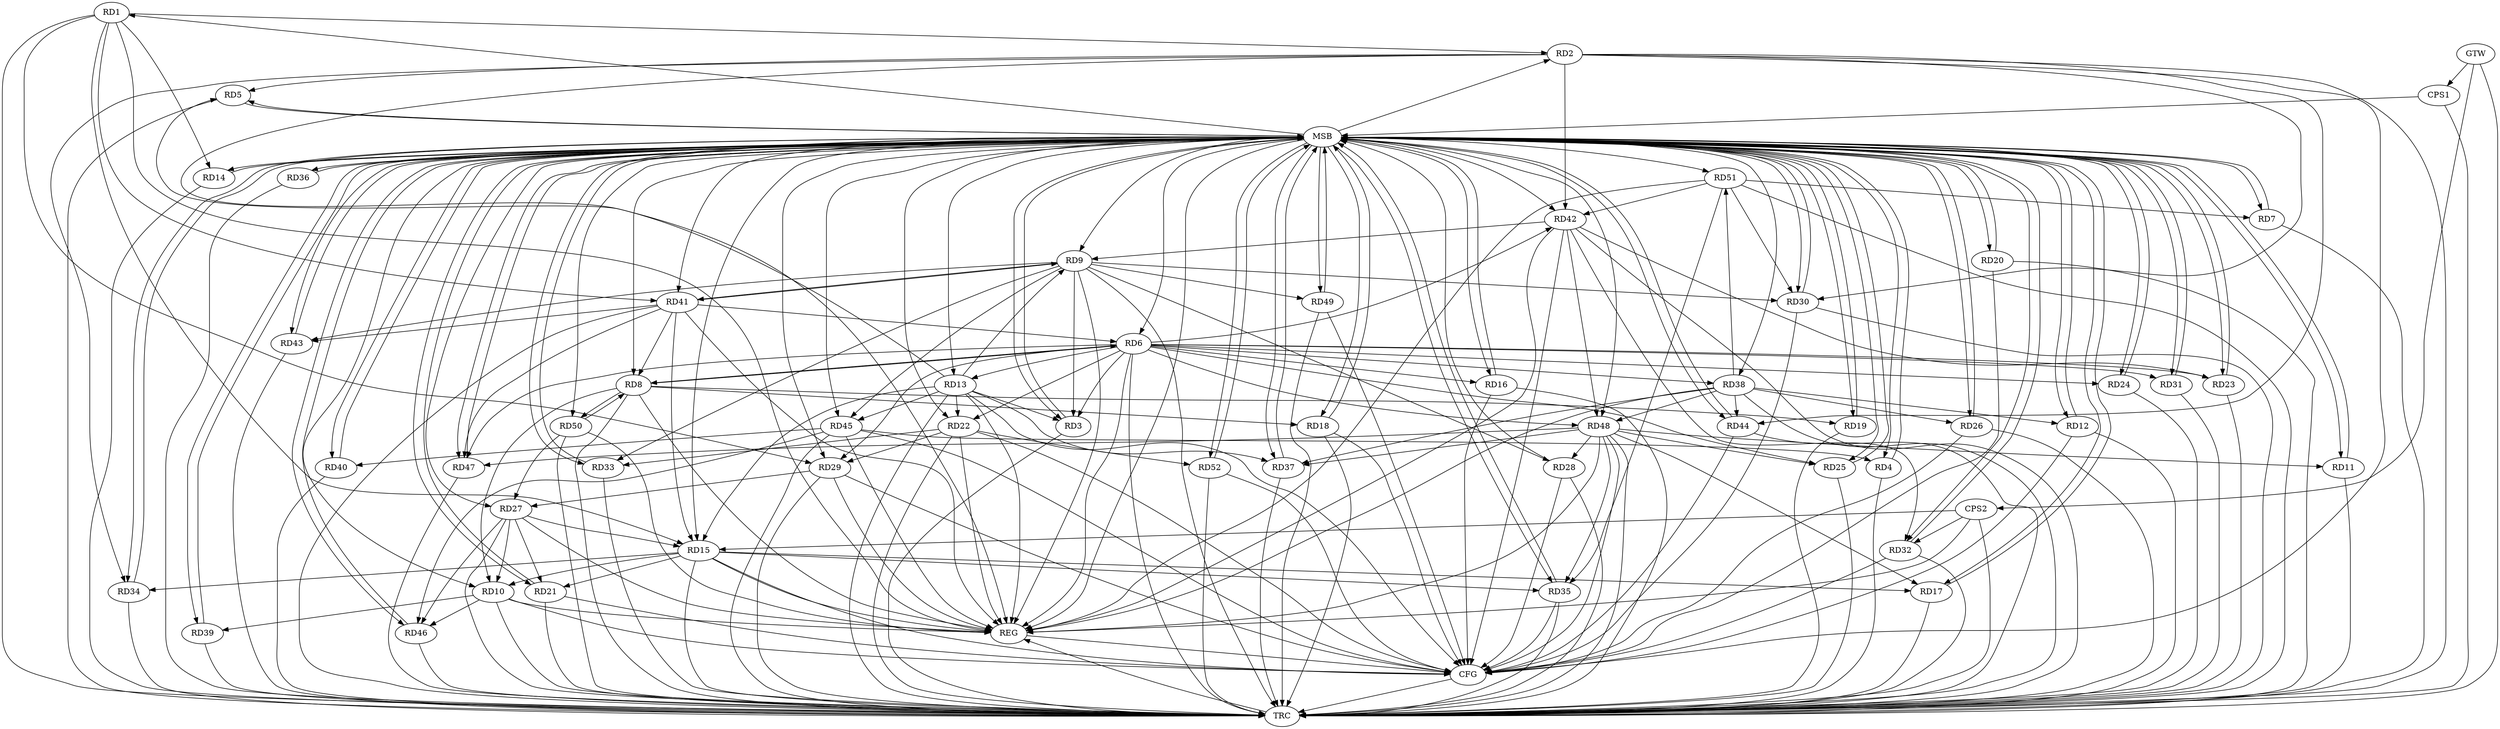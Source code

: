 strict digraph G {
  RD1 [ label="RD1" ];
  RD2 [ label="RD2" ];
  RD3 [ label="RD3" ];
  RD4 [ label="RD4" ];
  RD5 [ label="RD5" ];
  RD6 [ label="RD6" ];
  RD7 [ label="RD7" ];
  RD8 [ label="RD8" ];
  RD9 [ label="RD9" ];
  RD10 [ label="RD10" ];
  RD11 [ label="RD11" ];
  RD12 [ label="RD12" ];
  RD13 [ label="RD13" ];
  RD14 [ label="RD14" ];
  RD15 [ label="RD15" ];
  RD16 [ label="RD16" ];
  RD17 [ label="RD17" ];
  RD18 [ label="RD18" ];
  RD19 [ label="RD19" ];
  RD20 [ label="RD20" ];
  RD21 [ label="RD21" ];
  RD22 [ label="RD22" ];
  RD23 [ label="RD23" ];
  RD24 [ label="RD24" ];
  RD25 [ label="RD25" ];
  RD26 [ label="RD26" ];
  RD27 [ label="RD27" ];
  RD28 [ label="RD28" ];
  RD29 [ label="RD29" ];
  RD30 [ label="RD30" ];
  RD31 [ label="RD31" ];
  RD32 [ label="RD32" ];
  RD33 [ label="RD33" ];
  RD34 [ label="RD34" ];
  RD35 [ label="RD35" ];
  RD36 [ label="RD36" ];
  RD37 [ label="RD37" ];
  RD38 [ label="RD38" ];
  RD39 [ label="RD39" ];
  RD40 [ label="RD40" ];
  RD41 [ label="RD41" ];
  RD42 [ label="RD42" ];
  RD43 [ label="RD43" ];
  RD44 [ label="RD44" ];
  RD45 [ label="RD45" ];
  RD46 [ label="RD46" ];
  RD47 [ label="RD47" ];
  RD48 [ label="RD48" ];
  RD49 [ label="RD49" ];
  RD50 [ label="RD50" ];
  RD51 [ label="RD51" ];
  RD52 [ label="RD52" ];
  CPS1 [ label="CPS1" ];
  CPS2 [ label="CPS2" ];
  GTW [ label="GTW" ];
  REG [ label="REG" ];
  MSB [ label="MSB" ];
  CFG [ label="CFG" ];
  TRC [ label="TRC" ];
  RD1 -> RD2;
  RD1 -> RD14;
  RD1 -> RD15;
  RD1 -> RD29;
  RD1 -> RD41;
  RD2 -> RD5;
  RD2 -> RD30;
  RD2 -> RD34;
  RD2 -> RD42;
  RD2 -> RD44;
  RD6 -> RD3;
  RD9 -> RD3;
  RD13 -> RD3;
  RD45 -> RD4;
  RD13 -> RD5;
  RD6 -> RD8;
  RD8 -> RD6;
  RD6 -> RD23;
  RD6 -> RD24;
  RD6 -> RD25;
  RD6 -> RD29;
  RD41 -> RD6;
  RD6 -> RD42;
  RD6 -> RD47;
  RD6 -> RD48;
  RD51 -> RD7;
  RD8 -> RD10;
  RD8 -> RD18;
  RD8 -> RD19;
  RD41 -> RD8;
  RD8 -> RD50;
  RD50 -> RD8;
  RD13 -> RD9;
  RD9 -> RD28;
  RD9 -> RD30;
  RD9 -> RD33;
  RD9 -> RD41;
  RD41 -> RD9;
  RD42 -> RD9;
  RD9 -> RD43;
  RD9 -> RD45;
  RD9 -> RD49;
  RD15 -> RD10;
  RD27 -> RD10;
  RD10 -> RD39;
  RD10 -> RD46;
  RD48 -> RD11;
  RD38 -> RD12;
  RD13 -> RD15;
  RD13 -> RD22;
  RD13 -> RD37;
  RD13 -> RD45;
  RD15 -> RD17;
  RD15 -> RD21;
  RD27 -> RD15;
  RD15 -> RD34;
  RD15 -> RD35;
  RD41 -> RD15;
  RD48 -> RD17;
  RD27 -> RD21;
  RD22 -> RD29;
  RD22 -> RD33;
  RD22 -> RD52;
  RD42 -> RD23;
  RD48 -> RD25;
  RD38 -> RD26;
  RD29 -> RD27;
  RD27 -> RD46;
  RD50 -> RD27;
  RD48 -> RD28;
  RD51 -> RD30;
  RD42 -> RD32;
  RD48 -> RD35;
  RD51 -> RD35;
  RD38 -> RD37;
  RD48 -> RD37;
  RD38 -> RD44;
  RD38 -> RD48;
  RD38 -> RD51;
  RD45 -> RD40;
  RD41 -> RD43;
  RD41 -> RD47;
  RD42 -> RD48;
  RD51 -> RD42;
  RD45 -> RD46;
  RD48 -> RD47;
  CPS2 -> RD15;
  CPS2 -> RD32;
  GTW -> CPS1;
  GTW -> CPS2;
  RD1 -> REG;
  RD2 -> REG;
  RD6 -> REG;
  RD8 -> REG;
  RD9 -> REG;
  RD10 -> REG;
  RD13 -> REG;
  RD15 -> REG;
  RD22 -> REG;
  RD27 -> REG;
  RD29 -> REG;
  RD38 -> REG;
  RD41 -> REG;
  RD42 -> REG;
  RD45 -> REG;
  RD48 -> REG;
  RD50 -> REG;
  RD51 -> REG;
  CPS2 -> REG;
  RD3 -> MSB;
  MSB -> RD7;
  MSB -> RD25;
  MSB -> RD45;
  MSB -> REG;
  RD4 -> MSB;
  MSB -> RD22;
  MSB -> RD47;
  RD5 -> MSB;
  MSB -> RD6;
  MSB -> RD27;
  MSB -> RD29;
  MSB -> RD36;
  MSB -> RD37;
  MSB -> RD40;
  RD7 -> MSB;
  MSB -> RD1;
  MSB -> RD9;
  MSB -> RD31;
  MSB -> RD42;
  MSB -> RD52;
  RD11 -> MSB;
  MSB -> RD12;
  MSB -> RD24;
  MSB -> RD33;
  MSB -> RD51;
  RD12 -> MSB;
  MSB -> RD20;
  MSB -> RD39;
  RD14 -> MSB;
  MSB -> RD23;
  MSB -> RD35;
  RD16 -> MSB;
  MSB -> RD5;
  RD17 -> MSB;
  MSB -> RD15;
  MSB -> RD16;
  MSB -> RD46;
  RD18 -> MSB;
  MSB -> RD2;
  MSB -> RD3;
  MSB -> RD34;
  RD19 -> MSB;
  MSB -> RD41;
  MSB -> RD43;
  RD20 -> MSB;
  MSB -> RD44;
  RD21 -> MSB;
  MSB -> RD30;
  RD23 -> MSB;
  RD24 -> MSB;
  MSB -> RD18;
  RD25 -> MSB;
  MSB -> RD32;
  RD26 -> MSB;
  MSB -> RD8;
  MSB -> RD11;
  MSB -> RD50;
  RD28 -> MSB;
  MSB -> RD19;
  RD30 -> MSB;
  MSB -> RD14;
  MSB -> RD49;
  RD31 -> MSB;
  MSB -> RD26;
  RD32 -> MSB;
  RD33 -> MSB;
  MSB -> RD4;
  MSB -> RD17;
  RD34 -> MSB;
  RD35 -> MSB;
  MSB -> RD13;
  RD36 -> MSB;
  MSB -> RD48;
  RD37 -> MSB;
  RD39 -> MSB;
  RD40 -> MSB;
  RD43 -> MSB;
  RD44 -> MSB;
  MSB -> RD21;
  RD46 -> MSB;
  RD47 -> MSB;
  RD49 -> MSB;
  MSB -> RD10;
  MSB -> RD38;
  RD52 -> MSB;
  CPS1 -> MSB;
  RD30 -> CFG;
  RD15 -> CFG;
  RD21 -> CFG;
  RD18 -> CFG;
  RD12 -> CFG;
  RD2 -> CFG;
  RD13 -> CFG;
  RD22 -> CFG;
  RD10 -> CFG;
  RD35 -> CFG;
  RD45 -> CFG;
  RD48 -> CFG;
  RD29 -> CFG;
  RD44 -> CFG;
  RD42 -> CFG;
  RD26 -> CFG;
  RD52 -> CFG;
  RD28 -> CFG;
  RD20 -> CFG;
  RD32 -> CFG;
  RD49 -> CFG;
  RD16 -> CFG;
  REG -> CFG;
  RD1 -> TRC;
  RD2 -> TRC;
  RD3 -> TRC;
  RD4 -> TRC;
  RD5 -> TRC;
  RD6 -> TRC;
  RD7 -> TRC;
  RD8 -> TRC;
  RD9 -> TRC;
  RD10 -> TRC;
  RD11 -> TRC;
  RD12 -> TRC;
  RD13 -> TRC;
  RD14 -> TRC;
  RD15 -> TRC;
  RD16 -> TRC;
  RD17 -> TRC;
  RD18 -> TRC;
  RD19 -> TRC;
  RD20 -> TRC;
  RD21 -> TRC;
  RD22 -> TRC;
  RD23 -> TRC;
  RD24 -> TRC;
  RD25 -> TRC;
  RD26 -> TRC;
  RD27 -> TRC;
  RD28 -> TRC;
  RD29 -> TRC;
  RD30 -> TRC;
  RD31 -> TRC;
  RD32 -> TRC;
  RD33 -> TRC;
  RD34 -> TRC;
  RD35 -> TRC;
  RD36 -> TRC;
  RD37 -> TRC;
  RD38 -> TRC;
  RD39 -> TRC;
  RD40 -> TRC;
  RD41 -> TRC;
  RD42 -> TRC;
  RD43 -> TRC;
  RD44 -> TRC;
  RD45 -> TRC;
  RD46 -> TRC;
  RD47 -> TRC;
  RD48 -> TRC;
  RD49 -> TRC;
  RD50 -> TRC;
  RD51 -> TRC;
  RD52 -> TRC;
  CPS1 -> TRC;
  CPS2 -> TRC;
  GTW -> TRC;
  CFG -> TRC;
  TRC -> REG;
  RD6 -> RD16;
  RD6 -> RD13;
  RD6 -> RD38;
  RD6 -> RD31;
  RD6 -> RD22;
}
